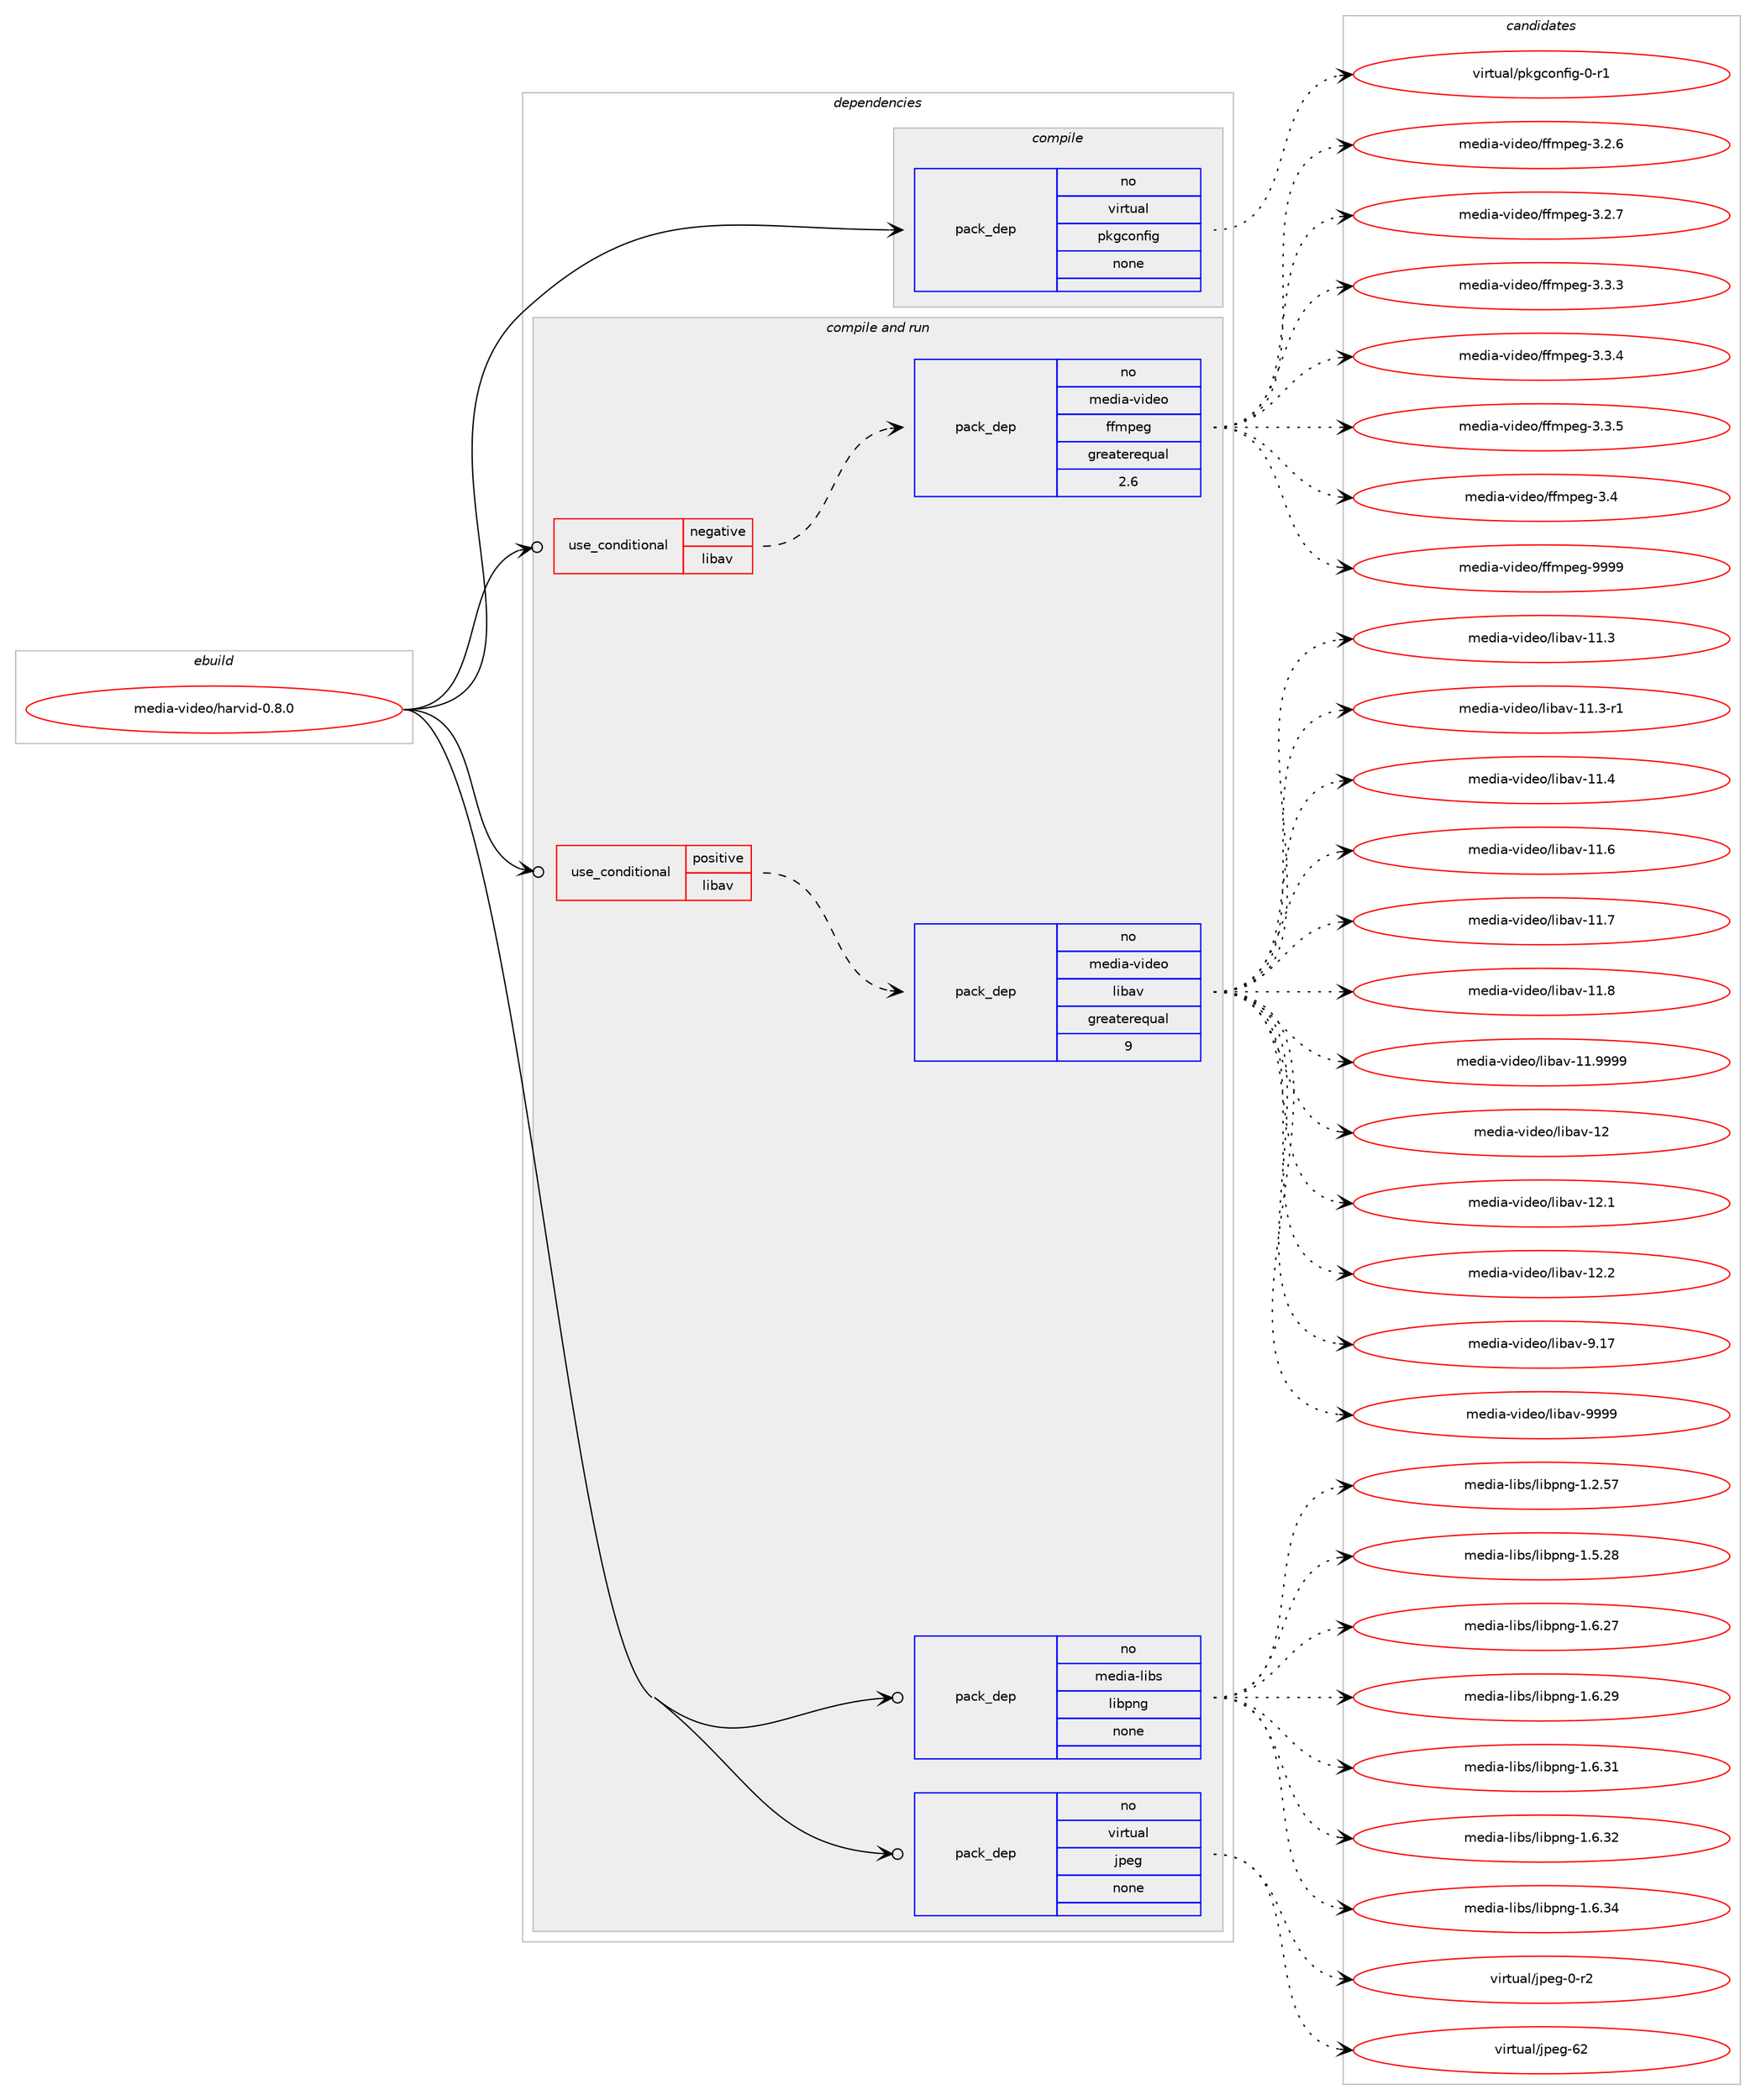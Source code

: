 digraph prolog {

# *************
# Graph options
# *************

newrank=true;
concentrate=true;
compound=true;
graph [rankdir=LR,fontname=Helvetica,fontsize=10,ranksep=1.5];#, ranksep=2.5, nodesep=0.2];
edge  [arrowhead=vee];
node  [fontname=Helvetica,fontsize=10];

# **********
# The ebuild
# **********

subgraph cluster_leftcol {
color=gray;
rank=same;
label=<<i>ebuild</i>>;
id [label="media-video/harvid-0.8.0", color=red, width=4, href="../media-video/harvid-0.8.0.svg"];
}

# ****************
# The dependencies
# ****************

subgraph cluster_midcol {
color=gray;
label=<<i>dependencies</i>>;
subgraph cluster_compile {
fillcolor="#eeeeee";
style=filled;
label=<<i>compile</i>>;
subgraph pack289743 {
dependency392493 [label=<<TABLE BORDER="0" CELLBORDER="1" CELLSPACING="0" CELLPADDING="4" WIDTH="220"><TR><TD ROWSPAN="6" CELLPADDING="30">pack_dep</TD></TR><TR><TD WIDTH="110">no</TD></TR><TR><TD>virtual</TD></TR><TR><TD>pkgconfig</TD></TR><TR><TD>none</TD></TR><TR><TD></TD></TR></TABLE>>, shape=none, color=blue];
}
id:e -> dependency392493:w [weight=20,style="solid",arrowhead="vee"];
}
subgraph cluster_compileandrun {
fillcolor="#eeeeee";
style=filled;
label=<<i>compile and run</i>>;
subgraph cond96380 {
dependency392494 [label=<<TABLE BORDER="0" CELLBORDER="1" CELLSPACING="0" CELLPADDING="4"><TR><TD ROWSPAN="3" CELLPADDING="10">use_conditional</TD></TR><TR><TD>negative</TD></TR><TR><TD>libav</TD></TR></TABLE>>, shape=none, color=red];
subgraph pack289744 {
dependency392495 [label=<<TABLE BORDER="0" CELLBORDER="1" CELLSPACING="0" CELLPADDING="4" WIDTH="220"><TR><TD ROWSPAN="6" CELLPADDING="30">pack_dep</TD></TR><TR><TD WIDTH="110">no</TD></TR><TR><TD>media-video</TD></TR><TR><TD>ffmpeg</TD></TR><TR><TD>greaterequal</TD></TR><TR><TD>2.6</TD></TR></TABLE>>, shape=none, color=blue];
}
dependency392494:e -> dependency392495:w [weight=20,style="dashed",arrowhead="vee"];
}
id:e -> dependency392494:w [weight=20,style="solid",arrowhead="odotvee"];
subgraph cond96381 {
dependency392496 [label=<<TABLE BORDER="0" CELLBORDER="1" CELLSPACING="0" CELLPADDING="4"><TR><TD ROWSPAN="3" CELLPADDING="10">use_conditional</TD></TR><TR><TD>positive</TD></TR><TR><TD>libav</TD></TR></TABLE>>, shape=none, color=red];
subgraph pack289745 {
dependency392497 [label=<<TABLE BORDER="0" CELLBORDER="1" CELLSPACING="0" CELLPADDING="4" WIDTH="220"><TR><TD ROWSPAN="6" CELLPADDING="30">pack_dep</TD></TR><TR><TD WIDTH="110">no</TD></TR><TR><TD>media-video</TD></TR><TR><TD>libav</TD></TR><TR><TD>greaterequal</TD></TR><TR><TD>9</TD></TR></TABLE>>, shape=none, color=blue];
}
dependency392496:e -> dependency392497:w [weight=20,style="dashed",arrowhead="vee"];
}
id:e -> dependency392496:w [weight=20,style="solid",arrowhead="odotvee"];
subgraph pack289746 {
dependency392498 [label=<<TABLE BORDER="0" CELLBORDER="1" CELLSPACING="0" CELLPADDING="4" WIDTH="220"><TR><TD ROWSPAN="6" CELLPADDING="30">pack_dep</TD></TR><TR><TD WIDTH="110">no</TD></TR><TR><TD>media-libs</TD></TR><TR><TD>libpng</TD></TR><TR><TD>none</TD></TR><TR><TD></TD></TR></TABLE>>, shape=none, color=blue];
}
id:e -> dependency392498:w [weight=20,style="solid",arrowhead="odotvee"];
subgraph pack289747 {
dependency392499 [label=<<TABLE BORDER="0" CELLBORDER="1" CELLSPACING="0" CELLPADDING="4" WIDTH="220"><TR><TD ROWSPAN="6" CELLPADDING="30">pack_dep</TD></TR><TR><TD WIDTH="110">no</TD></TR><TR><TD>virtual</TD></TR><TR><TD>jpeg</TD></TR><TR><TD>none</TD></TR><TR><TD></TD></TR></TABLE>>, shape=none, color=blue];
}
id:e -> dependency392499:w [weight=20,style="solid",arrowhead="odotvee"];
}
subgraph cluster_run {
fillcolor="#eeeeee";
style=filled;
label=<<i>run</i>>;
}
}

# **************
# The candidates
# **************

subgraph cluster_choices {
rank=same;
color=gray;
label=<<i>candidates</i>>;

subgraph choice289743 {
color=black;
nodesep=1;
choice11810511411611797108471121071039911111010210510345484511449 [label="virtual/pkgconfig-0-r1", color=red, width=4,href="../virtual/pkgconfig-0-r1.svg"];
dependency392493:e -> choice11810511411611797108471121071039911111010210510345484511449:w [style=dotted,weight="100"];
}
subgraph choice289744 {
color=black;
nodesep=1;
choice109101100105974511810510010111147102102109112101103455146504654 [label="media-video/ffmpeg-3.2.6", color=red, width=4,href="../media-video/ffmpeg-3.2.6.svg"];
choice109101100105974511810510010111147102102109112101103455146504655 [label="media-video/ffmpeg-3.2.7", color=red, width=4,href="../media-video/ffmpeg-3.2.7.svg"];
choice109101100105974511810510010111147102102109112101103455146514651 [label="media-video/ffmpeg-3.3.3", color=red, width=4,href="../media-video/ffmpeg-3.3.3.svg"];
choice109101100105974511810510010111147102102109112101103455146514652 [label="media-video/ffmpeg-3.3.4", color=red, width=4,href="../media-video/ffmpeg-3.3.4.svg"];
choice109101100105974511810510010111147102102109112101103455146514653 [label="media-video/ffmpeg-3.3.5", color=red, width=4,href="../media-video/ffmpeg-3.3.5.svg"];
choice10910110010597451181051001011114710210210911210110345514652 [label="media-video/ffmpeg-3.4", color=red, width=4,href="../media-video/ffmpeg-3.4.svg"];
choice1091011001059745118105100101111471021021091121011034557575757 [label="media-video/ffmpeg-9999", color=red, width=4,href="../media-video/ffmpeg-9999.svg"];
dependency392495:e -> choice109101100105974511810510010111147102102109112101103455146504654:w [style=dotted,weight="100"];
dependency392495:e -> choice109101100105974511810510010111147102102109112101103455146504655:w [style=dotted,weight="100"];
dependency392495:e -> choice109101100105974511810510010111147102102109112101103455146514651:w [style=dotted,weight="100"];
dependency392495:e -> choice109101100105974511810510010111147102102109112101103455146514652:w [style=dotted,weight="100"];
dependency392495:e -> choice109101100105974511810510010111147102102109112101103455146514653:w [style=dotted,weight="100"];
dependency392495:e -> choice10910110010597451181051001011114710210210911210110345514652:w [style=dotted,weight="100"];
dependency392495:e -> choice1091011001059745118105100101111471021021091121011034557575757:w [style=dotted,weight="100"];
}
subgraph choice289745 {
color=black;
nodesep=1;
choice10910110010597451181051001011114710810598971184549494651 [label="media-video/libav-11.3", color=red, width=4,href="../media-video/libav-11.3.svg"];
choice109101100105974511810510010111147108105989711845494946514511449 [label="media-video/libav-11.3-r1", color=red, width=4,href="../media-video/libav-11.3-r1.svg"];
choice10910110010597451181051001011114710810598971184549494652 [label="media-video/libav-11.4", color=red, width=4,href="../media-video/libav-11.4.svg"];
choice10910110010597451181051001011114710810598971184549494654 [label="media-video/libav-11.6", color=red, width=4,href="../media-video/libav-11.6.svg"];
choice10910110010597451181051001011114710810598971184549494655 [label="media-video/libav-11.7", color=red, width=4,href="../media-video/libav-11.7.svg"];
choice10910110010597451181051001011114710810598971184549494656 [label="media-video/libav-11.8", color=red, width=4,href="../media-video/libav-11.8.svg"];
choice10910110010597451181051001011114710810598971184549494657575757 [label="media-video/libav-11.9999", color=red, width=4,href="../media-video/libav-11.9999.svg"];
choice1091011001059745118105100101111471081059897118454950 [label="media-video/libav-12", color=red, width=4,href="../media-video/libav-12.svg"];
choice10910110010597451181051001011114710810598971184549504649 [label="media-video/libav-12.1", color=red, width=4,href="../media-video/libav-12.1.svg"];
choice10910110010597451181051001011114710810598971184549504650 [label="media-video/libav-12.2", color=red, width=4,href="../media-video/libav-12.2.svg"];
choice10910110010597451181051001011114710810598971184557464955 [label="media-video/libav-9.17", color=red, width=4,href="../media-video/libav-9.17.svg"];
choice10910110010597451181051001011114710810598971184557575757 [label="media-video/libav-9999", color=red, width=4,href="../media-video/libav-9999.svg"];
dependency392497:e -> choice10910110010597451181051001011114710810598971184549494651:w [style=dotted,weight="100"];
dependency392497:e -> choice109101100105974511810510010111147108105989711845494946514511449:w [style=dotted,weight="100"];
dependency392497:e -> choice10910110010597451181051001011114710810598971184549494652:w [style=dotted,weight="100"];
dependency392497:e -> choice10910110010597451181051001011114710810598971184549494654:w [style=dotted,weight="100"];
dependency392497:e -> choice10910110010597451181051001011114710810598971184549494655:w [style=dotted,weight="100"];
dependency392497:e -> choice10910110010597451181051001011114710810598971184549494656:w [style=dotted,weight="100"];
dependency392497:e -> choice10910110010597451181051001011114710810598971184549494657575757:w [style=dotted,weight="100"];
dependency392497:e -> choice1091011001059745118105100101111471081059897118454950:w [style=dotted,weight="100"];
dependency392497:e -> choice10910110010597451181051001011114710810598971184549504649:w [style=dotted,weight="100"];
dependency392497:e -> choice10910110010597451181051001011114710810598971184549504650:w [style=dotted,weight="100"];
dependency392497:e -> choice10910110010597451181051001011114710810598971184557464955:w [style=dotted,weight="100"];
dependency392497:e -> choice10910110010597451181051001011114710810598971184557575757:w [style=dotted,weight="100"];
}
subgraph choice289746 {
color=black;
nodesep=1;
choice109101100105974510810598115471081059811211010345494650465355 [label="media-libs/libpng-1.2.57", color=red, width=4,href="../media-libs/libpng-1.2.57.svg"];
choice109101100105974510810598115471081059811211010345494653465056 [label="media-libs/libpng-1.5.28", color=red, width=4,href="../media-libs/libpng-1.5.28.svg"];
choice109101100105974510810598115471081059811211010345494654465055 [label="media-libs/libpng-1.6.27", color=red, width=4,href="../media-libs/libpng-1.6.27.svg"];
choice109101100105974510810598115471081059811211010345494654465057 [label="media-libs/libpng-1.6.29", color=red, width=4,href="../media-libs/libpng-1.6.29.svg"];
choice109101100105974510810598115471081059811211010345494654465149 [label="media-libs/libpng-1.6.31", color=red, width=4,href="../media-libs/libpng-1.6.31.svg"];
choice109101100105974510810598115471081059811211010345494654465150 [label="media-libs/libpng-1.6.32", color=red, width=4,href="../media-libs/libpng-1.6.32.svg"];
choice109101100105974510810598115471081059811211010345494654465152 [label="media-libs/libpng-1.6.34", color=red, width=4,href="../media-libs/libpng-1.6.34.svg"];
dependency392498:e -> choice109101100105974510810598115471081059811211010345494650465355:w [style=dotted,weight="100"];
dependency392498:e -> choice109101100105974510810598115471081059811211010345494653465056:w [style=dotted,weight="100"];
dependency392498:e -> choice109101100105974510810598115471081059811211010345494654465055:w [style=dotted,weight="100"];
dependency392498:e -> choice109101100105974510810598115471081059811211010345494654465057:w [style=dotted,weight="100"];
dependency392498:e -> choice109101100105974510810598115471081059811211010345494654465149:w [style=dotted,weight="100"];
dependency392498:e -> choice109101100105974510810598115471081059811211010345494654465150:w [style=dotted,weight="100"];
dependency392498:e -> choice109101100105974510810598115471081059811211010345494654465152:w [style=dotted,weight="100"];
}
subgraph choice289747 {
color=black;
nodesep=1;
choice118105114116117971084710611210110345484511450 [label="virtual/jpeg-0-r2", color=red, width=4,href="../virtual/jpeg-0-r2.svg"];
choice1181051141161179710847106112101103455450 [label="virtual/jpeg-62", color=red, width=4,href="../virtual/jpeg-62.svg"];
dependency392499:e -> choice118105114116117971084710611210110345484511450:w [style=dotted,weight="100"];
dependency392499:e -> choice1181051141161179710847106112101103455450:w [style=dotted,weight="100"];
}
}

}
